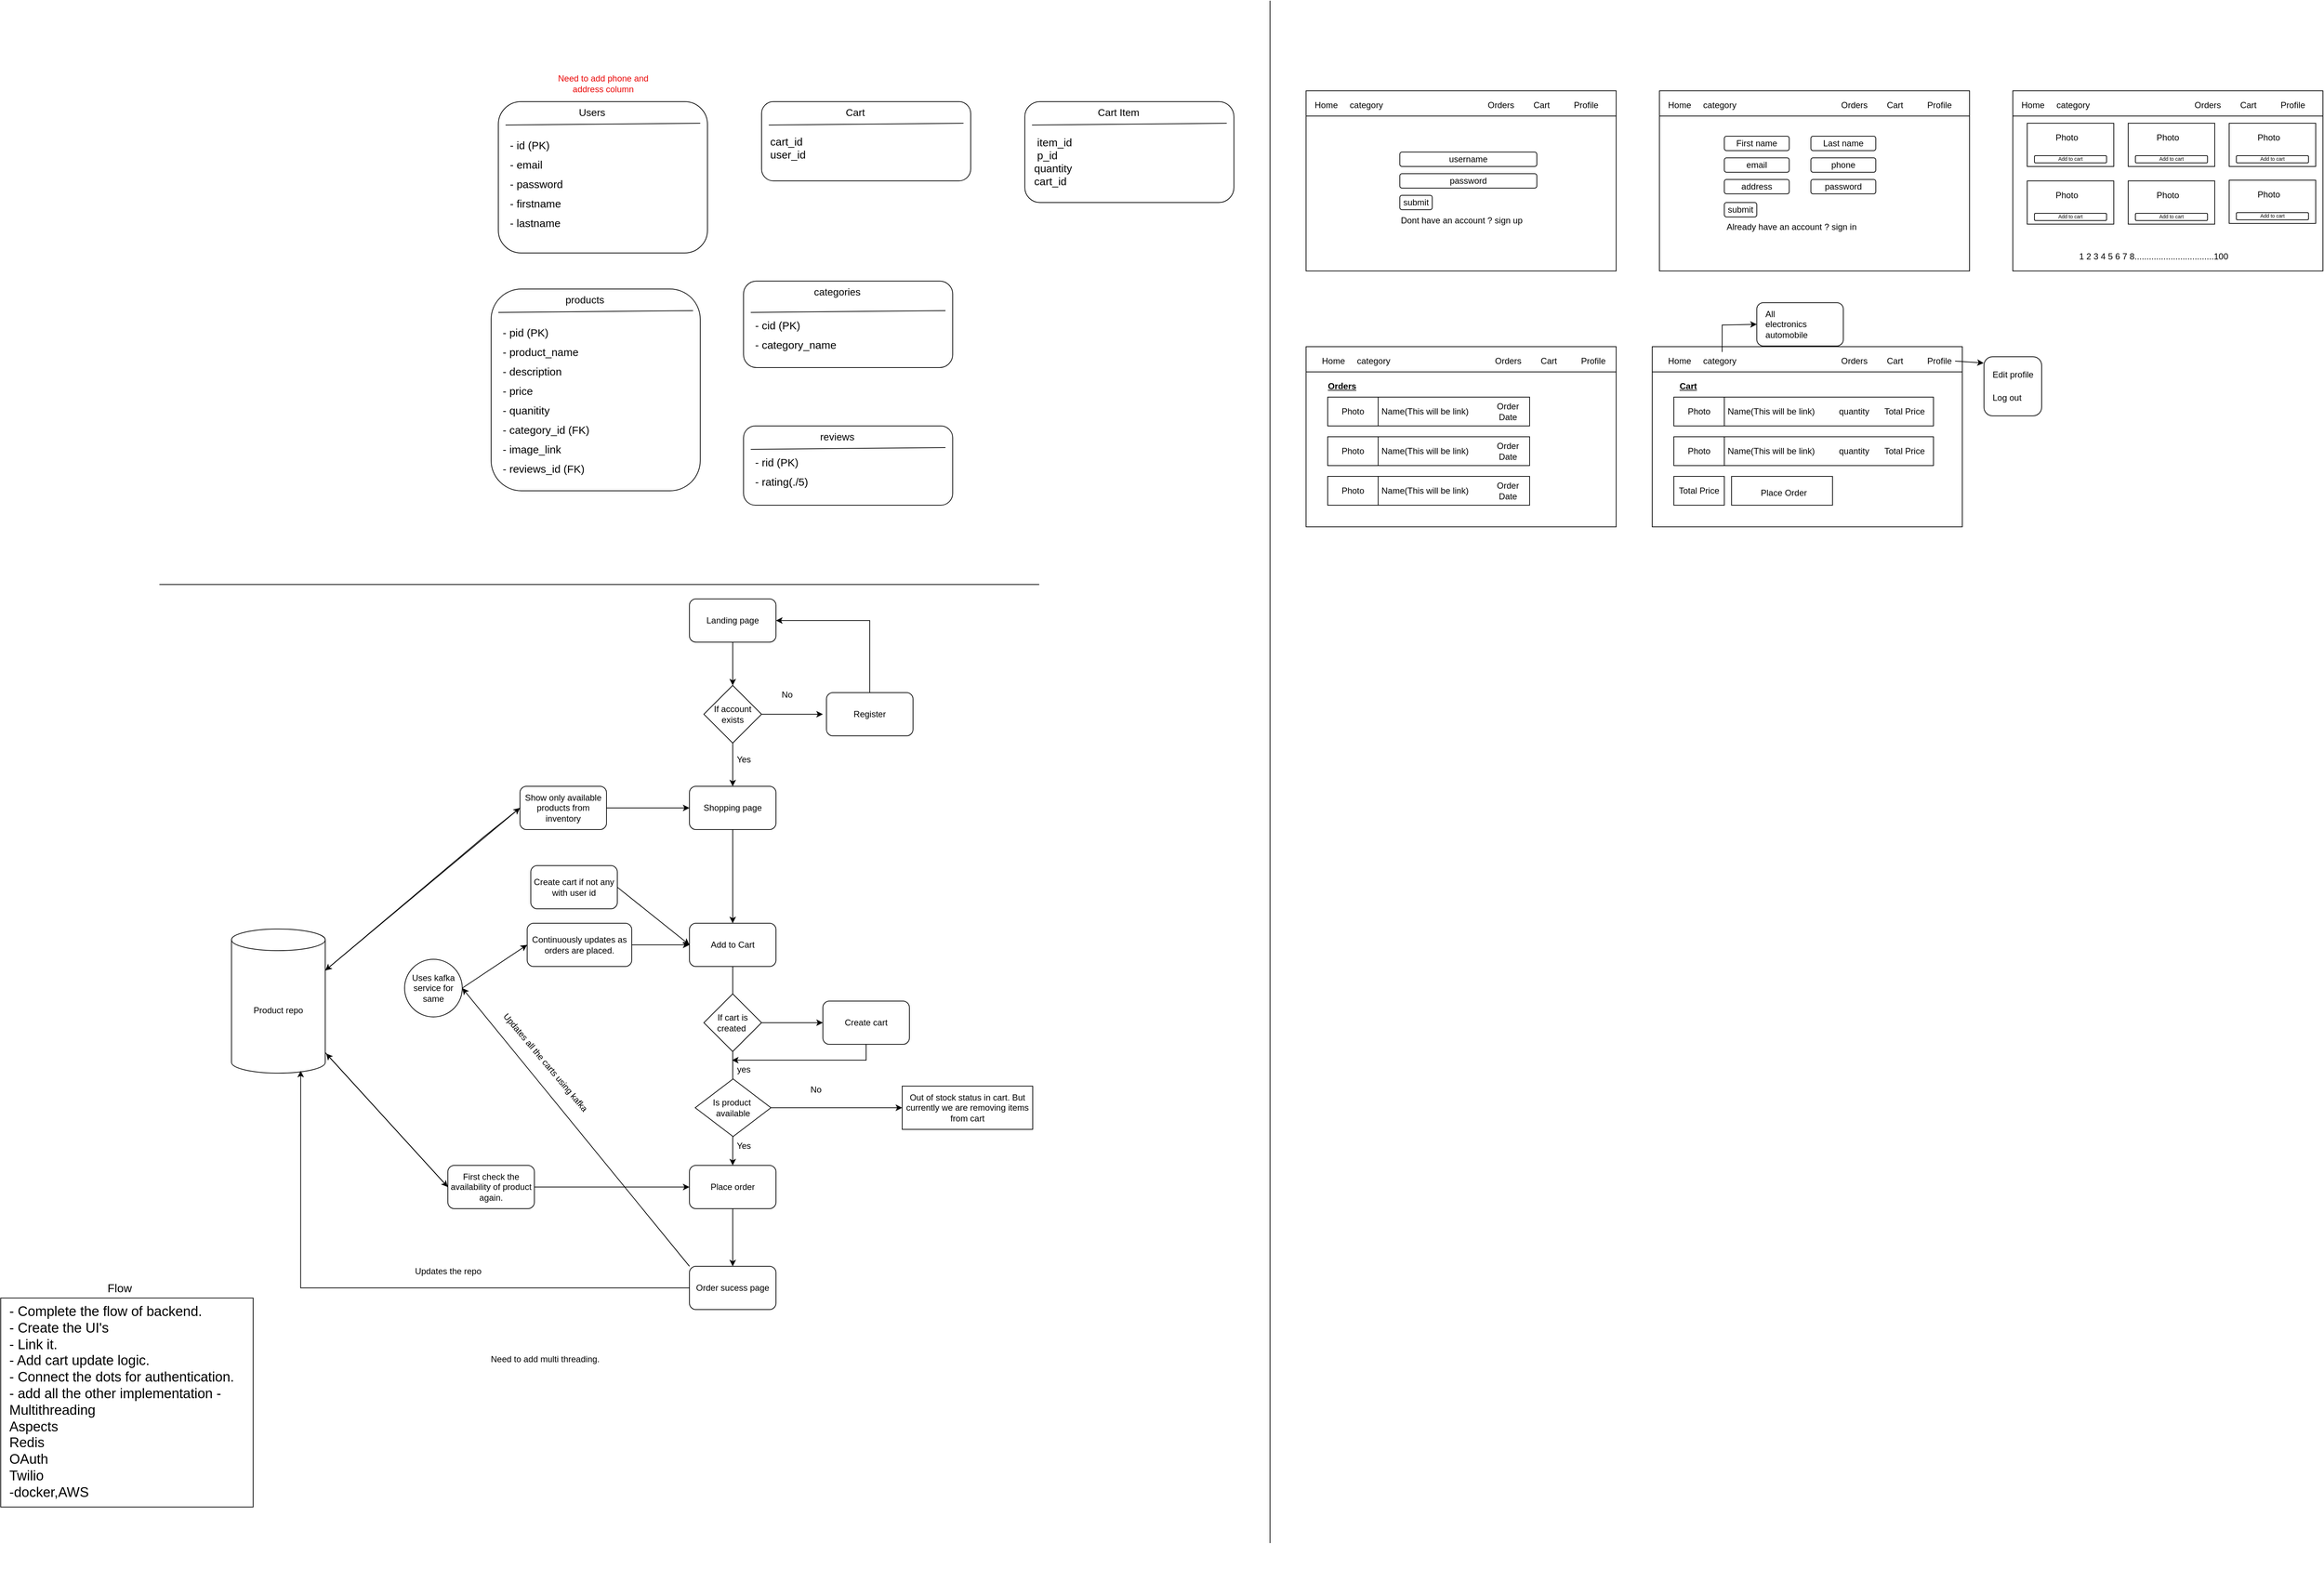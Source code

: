 <mxfile version="26.0.10">
  <diagram id="R2lEEEUBdFMjLlhIrx00" name="Page-1">
    <mxGraphModel dx="1720" dy="1569" grid="1" gridSize="10" guides="1" tooltips="1" connect="1" arrows="1" fold="1" page="1" pageScale="1" pageWidth="850" pageHeight="1100" math="0" shadow="0" extFonts="Permanent Marker^https://fonts.googleapis.com/css?family=Permanent+Marker">
      <root>
        <mxCell id="0" />
        <mxCell id="1" parent="0" />
        <mxCell id="Hhkj1B76zscjs5o19Imk-51" style="rounded=0;orthogonalLoop=1;jettySize=auto;html=1;entryX=0;entryY=0.5;entryDx=0;entryDy=0;" parent="1" source="Hhkj1B76zscjs5o19Imk-47" target="Hhkj1B76zscjs5o19Imk-33" edge="1">
          <mxGeometry relative="1" as="geometry" />
        </mxCell>
        <mxCell id="h9q3AgZwyJtaYguIqjgv-1" value="" style="rounded=1;whiteSpace=wrap;html=1;" parent="1" vertex="1">
          <mxGeometry x="100" y="50" width="290" height="210" as="geometry" />
        </mxCell>
        <mxCell id="tPa4tZG1Yfg7XiJ2Nb75-1" value="Users" style="text;html=1;align=center;verticalAlign=middle;whiteSpace=wrap;rounded=0;fontSize=14;" parent="1" vertex="1">
          <mxGeometry x="200" y="50" width="60" height="30" as="geometry" />
        </mxCell>
        <mxCell id="tPa4tZG1Yfg7XiJ2Nb75-2" value="" style="endArrow=none;html=1;rounded=0;entryX=1;entryY=0.25;entryDx=0;entryDy=0;" parent="1" edge="1">
          <mxGeometry width="50" height="50" relative="1" as="geometry">
            <mxPoint x="110" y="82.5" as="sourcePoint" />
            <mxPoint x="380" y="80" as="targetPoint" />
          </mxGeometry>
        </mxCell>
        <mxCell id="tPa4tZG1Yfg7XiJ2Nb75-3" value="&lt;font style=&quot;font-size: 15px; line-height: 180%;&quot;&gt;&lt;span style=&quot;background-color: transparent; color: light-dark(rgb(0, 0, 0), rgb(255, 255, 255));&quot;&gt;&amp;nbsp;- id (PK)&lt;/span&gt;&lt;br&gt;&lt;span style=&quot;background-color: transparent; color: light-dark(rgb(0, 0, 0), rgb(255, 255, 255));&quot;&gt;&amp;nbsp;- email&lt;/span&gt;&lt;br&gt;&lt;span style=&quot;background-color: transparent; color: light-dark(rgb(0, 0, 0), rgb(255, 255, 255));&quot;&gt;&amp;nbsp;- password&lt;/span&gt;&lt;br&gt;&lt;span style=&quot;background-color: transparent; color: light-dark(rgb(0, 0, 0), rgb(255, 255, 255));&quot;&gt;&amp;nbsp;- firstname&lt;/span&gt;&lt;br&gt;&lt;span style=&quot;background-color: transparent; color: light-dark(rgb(0, 0, 0), rgb(255, 255, 255));&quot;&gt;&amp;nbsp;- lastname&lt;/span&gt;&lt;br&gt;&lt;span style=&quot;background-color: transparent; color: light-dark(rgb(0, 0, 0), rgb(255, 255, 255));&quot;&gt;&amp;nbsp;&lt;/span&gt;&lt;/font&gt;" style="text;html=1;align=left;verticalAlign=top;whiteSpace=wrap;rounded=0;" parent="1" vertex="1">
          <mxGeometry x="110" y="90" width="230" height="160" as="geometry" />
        </mxCell>
        <mxCell id="tPa4tZG1Yfg7XiJ2Nb75-4" value="" style="rounded=1;whiteSpace=wrap;html=1;" parent="1" vertex="1">
          <mxGeometry x="90" y="310" width="290" height="280" as="geometry" />
        </mxCell>
        <mxCell id="tPa4tZG1Yfg7XiJ2Nb75-5" value="products" style="text;html=1;align=center;verticalAlign=middle;whiteSpace=wrap;rounded=0;fontSize=14;" parent="1" vertex="1">
          <mxGeometry x="190" y="310" width="60" height="30" as="geometry" />
        </mxCell>
        <mxCell id="tPa4tZG1Yfg7XiJ2Nb75-6" value="" style="endArrow=none;html=1;rounded=0;entryX=1;entryY=0.25;entryDx=0;entryDy=0;" parent="1" edge="1">
          <mxGeometry width="50" height="50" relative="1" as="geometry">
            <mxPoint x="100" y="342.5" as="sourcePoint" />
            <mxPoint x="370" y="340" as="targetPoint" />
          </mxGeometry>
        </mxCell>
        <mxCell id="tPa4tZG1Yfg7XiJ2Nb75-7" value="&lt;font style=&quot;font-size: 15px; line-height: 180%;&quot;&gt;&lt;span style=&quot;background-color: transparent; color: light-dark(rgb(0, 0, 0), rgb(255, 255, 255));&quot;&gt;&amp;nbsp;- pid (PK)&lt;/span&gt;&lt;br&gt;&lt;span style=&quot;background-color: transparent; color: light-dark(rgb(0, 0, 0), rgb(255, 255, 255));&quot;&gt;&amp;nbsp;- product_name&lt;/span&gt;&lt;br&gt;&lt;span style=&quot;background-color: transparent; color: light-dark(rgb(0, 0, 0), rgb(255, 255, 255));&quot;&gt;&amp;nbsp;- description&lt;/span&gt;&lt;br&gt;&lt;span style=&quot;background-color: transparent; color: light-dark(rgb(0, 0, 0), rgb(255, 255, 255));&quot;&gt;&amp;nbsp;- price&lt;/span&gt;&lt;br&gt;&lt;span style=&quot;background-color: transparent; color: light-dark(rgb(0, 0, 0), rgb(255, 255, 255));&quot;&gt;&amp;nbsp;- quanitity&lt;/span&gt;&lt;/font&gt;&lt;div&gt;&lt;font style=&quot;font-size: 15px; line-height: 180%;&quot;&gt;&lt;span style=&quot;color: light-dark(rgb(0, 0, 0), rgb(255, 255, 255)); background-color: transparent;&quot;&gt;&amp;nbsp;- category_id (FK)&lt;/span&gt;&lt;br&gt;&lt;span style=&quot;color: light-dark(rgb(0, 0, 0), rgb(255, 255, 255)); background-color: transparent;&quot;&gt;&amp;nbsp;- image_link&lt;/span&gt;&lt;br&gt;&lt;span style=&quot;color: light-dark(rgb(0, 0, 0), rgb(255, 255, 255)); background-color: transparent;&quot;&gt;&amp;nbsp;- reviews_id (FK)&lt;/span&gt;&lt;br&gt;&lt;span style=&quot;background-color: transparent; color: light-dark(rgb(0, 0, 0), rgb(255, 255, 255));&quot;&gt;&amp;nbsp;&lt;/span&gt;&lt;/font&gt;&lt;/div&gt;" style="text;html=1;align=left;verticalAlign=top;whiteSpace=wrap;rounded=0;" parent="1" vertex="1">
          <mxGeometry x="100" y="350" width="230" height="230" as="geometry" />
        </mxCell>
        <mxCell id="tPa4tZG1Yfg7XiJ2Nb75-8" value="" style="rounded=1;whiteSpace=wrap;html=1;" parent="1" vertex="1">
          <mxGeometry x="440" y="299" width="290" height="120" as="geometry" />
        </mxCell>
        <mxCell id="tPa4tZG1Yfg7XiJ2Nb75-9" value="categories" style="text;html=1;align=center;verticalAlign=middle;whiteSpace=wrap;rounded=0;fontSize=14;" parent="1" vertex="1">
          <mxGeometry x="540" y="299" width="60" height="30" as="geometry" />
        </mxCell>
        <mxCell id="tPa4tZG1Yfg7XiJ2Nb75-10" value="" style="endArrow=none;html=1;rounded=0;entryX=1;entryY=0.25;entryDx=0;entryDy=0;" parent="1" edge="1">
          <mxGeometry width="50" height="50" relative="1" as="geometry">
            <mxPoint x="450" y="342.5" as="sourcePoint" />
            <mxPoint x="720" y="340" as="targetPoint" />
          </mxGeometry>
        </mxCell>
        <mxCell id="tPa4tZG1Yfg7XiJ2Nb75-11" value="&lt;font style=&quot;font-size: 15px; line-height: 180%;&quot;&gt;&lt;span style=&quot;background-color: transparent; color: light-dark(rgb(0, 0, 0), rgb(255, 255, 255));&quot;&gt;&amp;nbsp;- cid (PK)&lt;/span&gt;&lt;br&gt;&lt;span style=&quot;background-color: transparent; color: light-dark(rgb(0, 0, 0), rgb(255, 255, 255));&quot;&gt;&amp;nbsp;- category_name&lt;/span&gt;&lt;br&gt;&lt;span style=&quot;background-color: transparent; color: light-dark(rgb(0, 0, 0), rgb(255, 255, 255));&quot;&gt;&amp;nbsp;&lt;/span&gt;&lt;/font&gt;" style="text;html=1;align=left;verticalAlign=top;whiteSpace=wrap;rounded=0;" parent="1" vertex="1">
          <mxGeometry x="450" y="340" width="230" height="80" as="geometry" />
        </mxCell>
        <mxCell id="tPa4tZG1Yfg7XiJ2Nb75-13" value="" style="rounded=1;whiteSpace=wrap;html=1;" parent="1" vertex="1">
          <mxGeometry x="440" y="500" width="290" height="110" as="geometry" />
        </mxCell>
        <mxCell id="tPa4tZG1Yfg7XiJ2Nb75-14" value="reviews" style="text;html=1;align=center;verticalAlign=middle;whiteSpace=wrap;rounded=0;fontSize=14;" parent="1" vertex="1">
          <mxGeometry x="540" y="500" width="60" height="30" as="geometry" />
        </mxCell>
        <mxCell id="tPa4tZG1Yfg7XiJ2Nb75-15" value="" style="endArrow=none;html=1;rounded=0;entryX=1;entryY=0.25;entryDx=0;entryDy=0;" parent="1" edge="1">
          <mxGeometry width="50" height="50" relative="1" as="geometry">
            <mxPoint x="450" y="532.5" as="sourcePoint" />
            <mxPoint x="720" y="530" as="targetPoint" />
          </mxGeometry>
        </mxCell>
        <mxCell id="tPa4tZG1Yfg7XiJ2Nb75-16" value="&lt;font style=&quot;font-size: 15px; line-height: 180%;&quot;&gt;&lt;span style=&quot;background-color: transparent; color: light-dark(rgb(0, 0, 0), rgb(255, 255, 255));&quot;&gt;&amp;nbsp;- rid (PK)&lt;/span&gt;&lt;br&gt;&lt;span style=&quot;background-color: transparent; color: light-dark(rgb(0, 0, 0), rgb(255, 255, 255));&quot;&gt;&amp;nbsp;- rating(./5)&lt;/span&gt;&lt;br&gt;&lt;/font&gt;&lt;div&gt;&lt;font style=&quot;font-size: 15px; line-height: 180%;&quot;&gt;&lt;span style=&quot;background-color: transparent; color: light-dark(rgb(0, 0, 0), rgb(255, 255, 255));&quot;&gt;&amp;nbsp;&lt;/span&gt;&lt;/font&gt;&lt;/div&gt;" style="text;html=1;align=left;verticalAlign=top;whiteSpace=wrap;rounded=0;" parent="1" vertex="1">
          <mxGeometry x="450" y="530" width="230" height="60" as="geometry" />
        </mxCell>
        <mxCell id="Hhkj1B76zscjs5o19Imk-2" value="" style="endArrow=none;html=1;rounded=0;" parent="1" edge="1">
          <mxGeometry width="50" height="50" relative="1" as="geometry">
            <mxPoint x="-370" y="720" as="sourcePoint" />
            <mxPoint x="850" y="720" as="targetPoint" />
          </mxGeometry>
        </mxCell>
        <mxCell id="Hhkj1B76zscjs5o19Imk-3" value="" style="rounded=1;whiteSpace=wrap;html=1;" parent="1" vertex="1">
          <mxGeometry x="465" y="50" width="290" height="110" as="geometry" />
        </mxCell>
        <mxCell id="Hhkj1B76zscjs5o19Imk-4" value="Cart" style="text;html=1;align=center;verticalAlign=middle;whiteSpace=wrap;rounded=0;fontSize=14;" parent="1" vertex="1">
          <mxGeometry x="565" y="50" width="60" height="30" as="geometry" />
        </mxCell>
        <mxCell id="Hhkj1B76zscjs5o19Imk-5" value="" style="endArrow=none;html=1;rounded=0;entryX=1;entryY=0.25;entryDx=0;entryDy=0;" parent="1" edge="1">
          <mxGeometry width="50" height="50" relative="1" as="geometry">
            <mxPoint x="475" y="82.5" as="sourcePoint" />
            <mxPoint x="745" y="80" as="targetPoint" />
          </mxGeometry>
        </mxCell>
        <mxCell id="Hhkj1B76zscjs5o19Imk-6" value="&lt;span style=&quot;font-size: 15px;&quot;&gt;cart_id&lt;/span&gt;&lt;div&gt;&lt;span style=&quot;font-size: 15px;&quot;&gt;user_id&lt;/span&gt;&lt;/div&gt;" style="text;html=1;align=left;verticalAlign=top;whiteSpace=wrap;rounded=0;" parent="1" vertex="1">
          <mxGeometry x="475" y="90" width="230" height="60" as="geometry" />
        </mxCell>
        <mxCell id="Hhkj1B76zscjs5o19Imk-8" style="edgeStyle=orthogonalEdgeStyle;rounded=0;orthogonalLoop=1;jettySize=auto;html=1;" parent="1" source="Hhkj1B76zscjs5o19Imk-7" edge="1">
          <mxGeometry relative="1" as="geometry">
            <mxPoint x="425.0" y="860" as="targetPoint" />
          </mxGeometry>
        </mxCell>
        <mxCell id="Hhkj1B76zscjs5o19Imk-7" value="Landing page" style="rounded=1;whiteSpace=wrap;html=1;" parent="1" vertex="1">
          <mxGeometry x="365" y="740" width="120" height="60" as="geometry" />
        </mxCell>
        <mxCell id="Hhkj1B76zscjs5o19Imk-15" style="edgeStyle=orthogonalEdgeStyle;rounded=0;orthogonalLoop=1;jettySize=auto;html=1;" parent="1" source="Hhkj1B76zscjs5o19Imk-10" edge="1">
          <mxGeometry relative="1" as="geometry">
            <mxPoint x="550" y="900" as="targetPoint" />
          </mxGeometry>
        </mxCell>
        <mxCell id="Hhkj1B76zscjs5o19Imk-17" style="edgeStyle=orthogonalEdgeStyle;rounded=0;orthogonalLoop=1;jettySize=auto;html=1;" parent="1" source="Hhkj1B76zscjs5o19Imk-10" target="Hhkj1B76zscjs5o19Imk-18" edge="1">
          <mxGeometry relative="1" as="geometry">
            <mxPoint x="425" y="1030" as="targetPoint" />
          </mxGeometry>
        </mxCell>
        <mxCell id="Hhkj1B76zscjs5o19Imk-10" value="If account exists" style="rhombus;whiteSpace=wrap;html=1;" parent="1" vertex="1">
          <mxGeometry x="385" y="860" width="80" height="80" as="geometry" />
        </mxCell>
        <mxCell id="Hhkj1B76zscjs5o19Imk-14" style="edgeStyle=orthogonalEdgeStyle;rounded=0;orthogonalLoop=1;jettySize=auto;html=1;entryX=1;entryY=0.5;entryDx=0;entryDy=0;" parent="1" source="Hhkj1B76zscjs5o19Imk-13" target="Hhkj1B76zscjs5o19Imk-7" edge="1">
          <mxGeometry relative="1" as="geometry">
            <Array as="points">
              <mxPoint x="615" y="770" />
            </Array>
          </mxGeometry>
        </mxCell>
        <mxCell id="Hhkj1B76zscjs5o19Imk-13" value="Register" style="rounded=1;whiteSpace=wrap;html=1;" parent="1" vertex="1">
          <mxGeometry x="555" y="870" width="120" height="60" as="geometry" />
        </mxCell>
        <mxCell id="Hhkj1B76zscjs5o19Imk-16" value="No" style="text;html=1;align=center;verticalAlign=middle;resizable=0;points=[];autosize=1;strokeColor=none;fillColor=none;" parent="1" vertex="1">
          <mxGeometry x="480" y="858" width="40" height="30" as="geometry" />
        </mxCell>
        <mxCell id="Hhkj1B76zscjs5o19Imk-22" style="edgeStyle=orthogonalEdgeStyle;rounded=0;orthogonalLoop=1;jettySize=auto;html=1;" parent="1" source="Hhkj1B76zscjs5o19Imk-18" target="Hhkj1B76zscjs5o19Imk-23" edge="1">
          <mxGeometry relative="1" as="geometry">
            <mxPoint x="425" y="1120" as="targetPoint" />
          </mxGeometry>
        </mxCell>
        <mxCell id="Hhkj1B76zscjs5o19Imk-18" value="Shopping page" style="rounded=1;whiteSpace=wrap;html=1;" parent="1" vertex="1">
          <mxGeometry x="365" y="1000" width="120" height="60" as="geometry" />
        </mxCell>
        <mxCell id="Hhkj1B76zscjs5o19Imk-19" value="Yes" style="text;html=1;align=center;verticalAlign=middle;resizable=0;points=[];autosize=1;strokeColor=none;fillColor=none;" parent="1" vertex="1">
          <mxGeometry x="420" y="948" width="40" height="30" as="geometry" />
        </mxCell>
        <mxCell id="Hhkj1B76zscjs5o19Imk-21" style="edgeStyle=orthogonalEdgeStyle;rounded=0;orthogonalLoop=1;jettySize=auto;html=1;entryX=0;entryY=0.5;entryDx=0;entryDy=0;" parent="1" source="Hhkj1B76zscjs5o19Imk-20" target="Hhkj1B76zscjs5o19Imk-18" edge="1">
          <mxGeometry relative="1" as="geometry" />
        </mxCell>
        <mxCell id="Hhkj1B76zscjs5o19Imk-20" value="Show only available products from inventory" style="rounded=1;whiteSpace=wrap;html=1;" parent="1" vertex="1">
          <mxGeometry x="130" y="1000" width="120" height="60" as="geometry" />
        </mxCell>
        <mxCell id="Hhkj1B76zscjs5o19Imk-32" value="" style="edgeStyle=orthogonalEdgeStyle;rounded=0;orthogonalLoop=1;jettySize=auto;html=1;" parent="1" source="Hhkj1B76zscjs5o19Imk-23" target="Hhkj1B76zscjs5o19Imk-31" edge="1">
          <mxGeometry relative="1" as="geometry" />
        </mxCell>
        <mxCell id="Hhkj1B76zscjs5o19Imk-23" value="Add to Cart" style="rounded=1;whiteSpace=wrap;html=1;" parent="1" vertex="1">
          <mxGeometry x="365" y="1190" width="120" height="60" as="geometry" />
        </mxCell>
        <mxCell id="Hhkj1B76zscjs5o19Imk-25" style="rounded=0;orthogonalLoop=1;jettySize=auto;html=1;entryX=0;entryY=0.5;entryDx=0;entryDy=0;exitX=1;exitY=0.5;exitDx=0;exitDy=0;" parent="1" source="Hhkj1B76zscjs5o19Imk-24" target="Hhkj1B76zscjs5o19Imk-23" edge="1">
          <mxGeometry relative="1" as="geometry">
            <mxPoint x="360" y="1140" as="targetPoint" />
          </mxGeometry>
        </mxCell>
        <mxCell id="Hhkj1B76zscjs5o19Imk-24" value="Create cart if not any with user id" style="rounded=1;whiteSpace=wrap;html=1;" parent="1" vertex="1">
          <mxGeometry x="145" y="1110" width="120" height="60" as="geometry" />
        </mxCell>
        <mxCell id="Hhkj1B76zscjs5o19Imk-28" value="" style="edgeStyle=orthogonalEdgeStyle;rounded=0;orthogonalLoop=1;jettySize=auto;html=1;" parent="1" source="Hhkj1B76zscjs5o19Imk-27" target="Hhkj1B76zscjs5o19Imk-23" edge="1">
          <mxGeometry relative="1" as="geometry" />
        </mxCell>
        <mxCell id="Hhkj1B76zscjs5o19Imk-27" value="Continuously updates as orders are placed." style="rounded=1;whiteSpace=wrap;html=1;" parent="1" vertex="1">
          <mxGeometry x="140" y="1190" width="145" height="60" as="geometry" />
        </mxCell>
        <mxCell id="Hhkj1B76zscjs5o19Imk-30" style="rounded=0;orthogonalLoop=1;jettySize=auto;html=1;entryX=0;entryY=0.5;entryDx=0;entryDy=0;exitX=1;exitY=0.5;exitDx=0;exitDy=0;" parent="1" source="Hhkj1B76zscjs5o19Imk-29" target="Hhkj1B76zscjs5o19Imk-27" edge="1">
          <mxGeometry relative="1" as="geometry" />
        </mxCell>
        <mxCell id="Hhkj1B76zscjs5o19Imk-29" value="Uses kafka service for same" style="ellipse;whiteSpace=wrap;html=1;aspect=fixed;" parent="1" vertex="1">
          <mxGeometry x="-30" y="1240" width="80" height="80" as="geometry" />
        </mxCell>
        <mxCell id="Hhkj1B76zscjs5o19Imk-35" style="rounded=0;orthogonalLoop=1;jettySize=auto;html=1;entryX=1;entryY=0.5;entryDx=0;entryDy=0;exitX=0;exitY=0;exitDx=0;exitDy=0;jumpStyle=arc;" parent="1" source="Hhkj1B76zscjs5o19Imk-45" target="Hhkj1B76zscjs5o19Imk-29" edge="1">
          <mxGeometry relative="1" as="geometry" />
        </mxCell>
        <mxCell id="Hhkj1B76zscjs5o19Imk-46" value="" style="edgeStyle=orthogonalEdgeStyle;rounded=0;orthogonalLoop=1;jettySize=auto;html=1;" parent="1" source="Hhkj1B76zscjs5o19Imk-31" target="Hhkj1B76zscjs5o19Imk-45" edge="1">
          <mxGeometry relative="1" as="geometry" />
        </mxCell>
        <mxCell id="Hhkj1B76zscjs5o19Imk-31" value="Place order" style="whiteSpace=wrap;html=1;rounded=1;" parent="1" vertex="1">
          <mxGeometry x="365" y="1526" width="120" height="60" as="geometry" />
        </mxCell>
        <mxCell id="Hhkj1B76zscjs5o19Imk-34" style="edgeStyle=orthogonalEdgeStyle;rounded=0;orthogonalLoop=1;jettySize=auto;html=1;entryX=0;entryY=0.5;entryDx=0;entryDy=0;" parent="1" source="Hhkj1B76zscjs5o19Imk-33" target="Hhkj1B76zscjs5o19Imk-31" edge="1">
          <mxGeometry relative="1" as="geometry">
            <Array as="points">
              <mxPoint x="200" y="1556" />
              <mxPoint x="200" y="1556" />
            </Array>
          </mxGeometry>
        </mxCell>
        <mxCell id="Hhkj1B76zscjs5o19Imk-33" value="First check the availability of product again." style="rounded=1;whiteSpace=wrap;html=1;" parent="1" vertex="1">
          <mxGeometry x="30" y="1526" width="120" height="60" as="geometry" />
        </mxCell>
        <mxCell id="Hhkj1B76zscjs5o19Imk-36" value="Updates all the carts using kafka" style="text;html=1;align=center;verticalAlign=middle;resizable=0;points=[];autosize=1;strokeColor=none;fillColor=none;rotation=50;" parent="1" vertex="1">
          <mxGeometry x="65" y="1368" width="200" height="30" as="geometry" />
        </mxCell>
        <mxCell id="Hhkj1B76zscjs5o19Imk-42" style="edgeStyle=orthogonalEdgeStyle;rounded=0;orthogonalLoop=1;jettySize=auto;html=1;entryX=0;entryY=0.5;entryDx=0;entryDy=0;" parent="1" source="Hhkj1B76zscjs5o19Imk-40" target="Hhkj1B76zscjs5o19Imk-44" edge="1">
          <mxGeometry relative="1" as="geometry">
            <mxPoint x="630.0" y="1438" as="targetPoint" />
          </mxGeometry>
        </mxCell>
        <mxCell id="Hhkj1B76zscjs5o19Imk-40" value="Is product&amp;nbsp; available" style="rhombus;whiteSpace=wrap;html=1;" parent="1" vertex="1">
          <mxGeometry x="373" y="1406" width="105" height="80" as="geometry" />
        </mxCell>
        <mxCell id="Hhkj1B76zscjs5o19Imk-41" value="Yes" style="text;html=1;align=center;verticalAlign=middle;resizable=0;points=[];autosize=1;strokeColor=none;fillColor=none;" parent="1" vertex="1">
          <mxGeometry x="420" y="1484" width="40" height="30" as="geometry" />
        </mxCell>
        <mxCell id="Hhkj1B76zscjs5o19Imk-43" value="No" style="text;html=1;align=center;verticalAlign=middle;resizable=0;points=[];autosize=1;strokeColor=none;fillColor=none;" parent="1" vertex="1">
          <mxGeometry x="520" y="1406" width="40" height="30" as="geometry" />
        </mxCell>
        <mxCell id="Hhkj1B76zscjs5o19Imk-44" value="Out of stock status in cart. But currently we are removing items from cart" style="rounded=0;whiteSpace=wrap;html=1;" parent="1" vertex="1">
          <mxGeometry x="660" y="1416" width="181" height="60" as="geometry" />
        </mxCell>
        <mxCell id="Hhkj1B76zscjs5o19Imk-45" value="Order sucess page" style="whiteSpace=wrap;html=1;rounded=1;" parent="1" vertex="1">
          <mxGeometry x="365" y="1666" width="120" height="60" as="geometry" />
        </mxCell>
        <mxCell id="Hhkj1B76zscjs5o19Imk-50" style="rounded=0;orthogonalLoop=1;jettySize=auto;html=1;exitX=1;exitY=0;exitDx=0;exitDy=57.5;exitPerimeter=0;" parent="1" source="Hhkj1B76zscjs5o19Imk-47" edge="1">
          <mxGeometry relative="1" as="geometry">
            <mxPoint x="130" y="1030" as="targetPoint" />
            <mxPoint x="-140" y="1260" as="sourcePoint" />
          </mxGeometry>
        </mxCell>
        <mxCell id="Hhkj1B76zscjs5o19Imk-47" value="Product repo" style="shape=cylinder3;whiteSpace=wrap;html=1;boundedLbl=1;backgroundOutline=1;size=15;" parent="1" vertex="1">
          <mxGeometry x="-270" y="1198" width="130" height="200" as="geometry" />
        </mxCell>
        <mxCell id="Hhkj1B76zscjs5o19Imk-49" style="rounded=0;orthogonalLoop=1;jettySize=auto;html=1;entryX=1;entryY=0;entryDx=0;entryDy=57.5;entryPerimeter=0;exitX=0;exitY=0.5;exitDx=0;exitDy=0;" parent="1" source="Hhkj1B76zscjs5o19Imk-20" target="Hhkj1B76zscjs5o19Imk-47" edge="1">
          <mxGeometry relative="1" as="geometry">
            <Array as="points">
              <mxPoint x="80" y="1070" />
            </Array>
          </mxGeometry>
        </mxCell>
        <mxCell id="Hhkj1B76zscjs5o19Imk-52" style="rounded=0;orthogonalLoop=1;jettySize=auto;html=1;entryX=1.009;entryY=0.864;entryDx=0;entryDy=0;entryPerimeter=0;exitX=0;exitY=0.5;exitDx=0;exitDy=0;" parent="1" source="Hhkj1B76zscjs5o19Imk-33" target="Hhkj1B76zscjs5o19Imk-47" edge="1">
          <mxGeometry relative="1" as="geometry" />
        </mxCell>
        <mxCell id="Hhkj1B76zscjs5o19Imk-53" style="edgeStyle=orthogonalEdgeStyle;rounded=0;orthogonalLoop=1;jettySize=auto;html=1;entryX=0.738;entryY=0.984;entryDx=0;entryDy=0;entryPerimeter=0;" parent="1" source="Hhkj1B76zscjs5o19Imk-45" target="Hhkj1B76zscjs5o19Imk-47" edge="1">
          <mxGeometry relative="1" as="geometry" />
        </mxCell>
        <mxCell id="Hhkj1B76zscjs5o19Imk-54" value="Updates the repo" style="text;html=1;align=center;verticalAlign=middle;resizable=0;points=[];autosize=1;strokeColor=none;fillColor=none;" parent="1" vertex="1">
          <mxGeometry x="-30" y="1658" width="120" height="30" as="geometry" />
        </mxCell>
        <mxCell id="Hhkj1B76zscjs5o19Imk-58" value="Create cart" style="rounded=1;whiteSpace=wrap;html=1;" parent="1" vertex="1">
          <mxGeometry x="550" y="1298" width="120" height="60" as="geometry" />
        </mxCell>
        <mxCell id="Hhkj1B76zscjs5o19Imk-62" style="edgeStyle=orthogonalEdgeStyle;rounded=0;orthogonalLoop=1;jettySize=auto;html=1;" parent="1" source="Hhkj1B76zscjs5o19Imk-60" edge="1">
          <mxGeometry relative="1" as="geometry">
            <mxPoint x="550" y="1328.0" as="targetPoint" />
          </mxGeometry>
        </mxCell>
        <mxCell id="Hhkj1B76zscjs5o19Imk-60" value="If cart is created&amp;nbsp;" style="rhombus;whiteSpace=wrap;html=1;" parent="1" vertex="1">
          <mxGeometry x="385" y="1288" width="80" height="80" as="geometry" />
        </mxCell>
        <mxCell id="Hhkj1B76zscjs5o19Imk-61" value="yes" style="text;html=1;align=center;verticalAlign=middle;resizable=0;points=[];autosize=1;strokeColor=none;fillColor=none;" parent="1" vertex="1">
          <mxGeometry x="420" y="1378" width="40" height="30" as="geometry" />
        </mxCell>
        <mxCell id="Hhkj1B76zscjs5o19Imk-63" style="edgeStyle=orthogonalEdgeStyle;rounded=0;orthogonalLoop=1;jettySize=auto;html=1;" parent="1" source="Hhkj1B76zscjs5o19Imk-58" edge="1">
          <mxGeometry relative="1" as="geometry">
            <mxPoint x="424" y="1380" as="targetPoint" />
            <Array as="points">
              <mxPoint x="610" y="1380" />
              <mxPoint x="424" y="1380" />
            </Array>
          </mxGeometry>
        </mxCell>
        <mxCell id="Hhkj1B76zscjs5o19Imk-66" value="" style="rounded=1;whiteSpace=wrap;html=1;" parent="1" vertex="1">
          <mxGeometry x="830" y="50" width="290" height="140" as="geometry" />
        </mxCell>
        <mxCell id="Hhkj1B76zscjs5o19Imk-67" value="Cart Item" style="text;html=1;align=center;verticalAlign=middle;whiteSpace=wrap;rounded=0;fontSize=14;" parent="1" vertex="1">
          <mxGeometry x="930" y="50" width="60" height="30" as="geometry" />
        </mxCell>
        <mxCell id="Hhkj1B76zscjs5o19Imk-68" value="" style="endArrow=none;html=1;rounded=0;entryX=1;entryY=0.25;entryDx=0;entryDy=0;" parent="1" edge="1">
          <mxGeometry width="50" height="50" relative="1" as="geometry">
            <mxPoint x="840" y="82.5" as="sourcePoint" />
            <mxPoint x="1110" y="80" as="targetPoint" />
          </mxGeometry>
        </mxCell>
        <mxCell id="Hhkj1B76zscjs5o19Imk-69" value="&lt;span style=&quot;font-size: 15px;&quot;&gt;&amp;nbsp;item_id&lt;/span&gt;&lt;div&gt;&lt;span style=&quot;font-size: 15px;&quot;&gt;&amp;nbsp;p_id&lt;/span&gt;&lt;/div&gt;&lt;div&gt;&lt;span style=&quot;font-size: 15px;&quot;&gt;quantity&amp;nbsp;&lt;/span&gt;&lt;/div&gt;&lt;div&gt;&lt;span style=&quot;font-size: 15px;&quot;&gt;cart_id&amp;nbsp;&lt;/span&gt;&lt;/div&gt;" style="text;html=1;align=left;verticalAlign=top;whiteSpace=wrap;rounded=0;" parent="1" vertex="1">
          <mxGeometry x="841" y="91" width="230" height="110" as="geometry" />
        </mxCell>
        <mxCell id="d7HqHlKADAFXeFlPw3fl-1" value="Need to add multi threading." style="text;html=1;align=center;verticalAlign=middle;whiteSpace=wrap;rounded=0;" vertex="1" parent="1">
          <mxGeometry x="55" y="1780" width="220" height="30" as="geometry" />
        </mxCell>
        <mxCell id="d7HqHlKADAFXeFlPw3fl-2" value="" style="rounded=0;whiteSpace=wrap;html=1;" vertex="1" parent="1">
          <mxGeometry x="-590" y="1710" width="350" height="290" as="geometry" />
        </mxCell>
        <mxCell id="d7HqHlKADAFXeFlPw3fl-3" value="&lt;font style=&quot;font-size: 19px;&quot;&gt;- Complete the flow of backend.&amp;nbsp;&lt;/font&gt;&lt;div&gt;&lt;font style=&quot;font-size: 19px;&quot;&gt;- Create the UI&#39;s&lt;/font&gt;&lt;/div&gt;&lt;div&gt;&lt;font style=&quot;font-size: 19px;&quot;&gt;- Link it.&lt;/font&gt;&lt;/div&gt;&lt;div&gt;&lt;font style=&quot;font-size: 19px;&quot;&gt;- Add cart update logic.&lt;/font&gt;&lt;/div&gt;&lt;div&gt;&lt;font style=&quot;font-size: 19px;&quot;&gt;- Connect the dots for authentication.&lt;/font&gt;&lt;/div&gt;&lt;div&gt;&lt;font style=&quot;font-size: 19px;&quot;&gt;- add all the other implementation -&lt;br&gt;Multithreading&lt;/font&gt;&lt;/div&gt;&lt;div&gt;&lt;font style=&quot;font-size: 19px;&quot;&gt;Aspects&amp;nbsp;&lt;/font&gt;&lt;/div&gt;&lt;div&gt;&lt;font style=&quot;font-size: 19px;&quot;&gt;Redis&lt;/font&gt;&lt;/div&gt;&lt;div&gt;&lt;font style=&quot;font-size: 19px;&quot;&gt;OAuth&lt;/font&gt;&lt;/div&gt;&lt;div&gt;&lt;span style=&quot;font-size: 19px;&quot;&gt;Twilio&lt;/span&gt;&lt;/div&gt;&lt;div&gt;&lt;font style=&quot;font-size: 19px;&quot;&gt;-docker,AWS&lt;/font&gt;&lt;/div&gt;&lt;div&gt;&lt;br&gt;&lt;/div&gt;" style="text;html=1;align=left;verticalAlign=top;whiteSpace=wrap;rounded=0;" vertex="1" parent="1">
          <mxGeometry x="-580" y="1711" width="330" height="374" as="geometry" />
        </mxCell>
        <mxCell id="d7HqHlKADAFXeFlPw3fl-4" value="&lt;font style=&quot;font-size: 16px;&quot;&gt;Flow&lt;/font&gt;" style="text;html=1;align=center;verticalAlign=middle;whiteSpace=wrap;rounded=0;" vertex="1" parent="1">
          <mxGeometry x="-455" y="1681" width="60" height="30" as="geometry" />
        </mxCell>
        <mxCell id="d7HqHlKADAFXeFlPw3fl-5" value="" style="endArrow=none;html=1;rounded=0;" edge="1" parent="1">
          <mxGeometry width="50" height="50" relative="1" as="geometry">
            <mxPoint x="1170" y="2050" as="sourcePoint" />
            <mxPoint x="1170" y="-90" as="targetPoint" />
          </mxGeometry>
        </mxCell>
        <mxCell id="d7HqHlKADAFXeFlPw3fl-7" value="" style="rounded=0;whiteSpace=wrap;html=1;" vertex="1" parent="1">
          <mxGeometry x="1220" y="35" width="430" height="250" as="geometry" />
        </mxCell>
        <mxCell id="d7HqHlKADAFXeFlPw3fl-8" value="username" style="rounded=1;whiteSpace=wrap;html=1;" vertex="1" parent="1">
          <mxGeometry x="1350" y="120" width="190" height="20" as="geometry" />
        </mxCell>
        <mxCell id="d7HqHlKADAFXeFlPw3fl-9" value="password" style="rounded=1;whiteSpace=wrap;html=1;" vertex="1" parent="1">
          <mxGeometry x="1350" y="150" width="190" height="20" as="geometry" />
        </mxCell>
        <mxCell id="d7HqHlKADAFXeFlPw3fl-10" value="submit" style="rounded=1;whiteSpace=wrap;html=1;" vertex="1" parent="1">
          <mxGeometry x="1350" y="180" width="45" height="20" as="geometry" />
        </mxCell>
        <mxCell id="d7HqHlKADAFXeFlPw3fl-11" value="Dont have an account ? sign up&amp;nbsp;" style="text;html=1;align=center;verticalAlign=middle;whiteSpace=wrap;rounded=0;" vertex="1" parent="1">
          <mxGeometry x="1350" y="210" width="175" height="9" as="geometry" />
        </mxCell>
        <mxCell id="d7HqHlKADAFXeFlPw3fl-13" value="" style="rounded=0;whiteSpace=wrap;html=1;" vertex="1" parent="1">
          <mxGeometry x="1220" y="35" width="430" height="35" as="geometry" />
        </mxCell>
        <mxCell id="d7HqHlKADAFXeFlPw3fl-14" value="Home&amp;nbsp; &amp;nbsp; &amp;nbsp;category&amp;nbsp; &amp;nbsp; &amp;nbsp;&amp;nbsp;" style="text;html=1;align=left;verticalAlign=middle;whiteSpace=wrap;rounded=0;" vertex="1" parent="1">
          <mxGeometry x="1230" y="40" width="160" height="30" as="geometry" />
        </mxCell>
        <mxCell id="d7HqHlKADAFXeFlPw3fl-17" value="" style="rounded=0;whiteSpace=wrap;html=1;" vertex="1" parent="1">
          <mxGeometry x="1710" y="35" width="430" height="250" as="geometry" />
        </mxCell>
        <mxCell id="d7HqHlKADAFXeFlPw3fl-15" value="Orders&amp;nbsp; &amp;nbsp; &amp;nbsp; &amp;nbsp; Cart&amp;nbsp; &amp;nbsp; &amp;nbsp; &amp;nbsp; &amp;nbsp; Profile" style="text;html=1;align=left;verticalAlign=middle;whiteSpace=wrap;rounded=0;" vertex="1" parent="1">
          <mxGeometry x="1470" y="40" width="180" height="30" as="geometry" />
        </mxCell>
        <mxCell id="d7HqHlKADAFXeFlPw3fl-18" value="First name" style="rounded=1;whiteSpace=wrap;html=1;" vertex="1" parent="1">
          <mxGeometry x="1800" y="98" width="90" height="20" as="geometry" />
        </mxCell>
        <mxCell id="d7HqHlKADAFXeFlPw3fl-19" value="email" style="rounded=1;whiteSpace=wrap;html=1;" vertex="1" parent="1">
          <mxGeometry x="1800" y="128" width="90" height="20" as="geometry" />
        </mxCell>
        <mxCell id="d7HqHlKADAFXeFlPw3fl-20" value="submit" style="rounded=1;whiteSpace=wrap;html=1;" vertex="1" parent="1">
          <mxGeometry x="1800" y="190" width="45" height="20" as="geometry" />
        </mxCell>
        <mxCell id="d7HqHlKADAFXeFlPw3fl-21" value="Already have an account ? sign in&amp;nbsp;" style="text;html=1;align=center;verticalAlign=middle;whiteSpace=wrap;rounded=0;" vertex="1" parent="1">
          <mxGeometry x="1780" y="219" width="230" height="9" as="geometry" />
        </mxCell>
        <mxCell id="d7HqHlKADAFXeFlPw3fl-22" value="" style="rounded=0;whiteSpace=wrap;html=1;" vertex="1" parent="1">
          <mxGeometry x="1710" y="35" width="430" height="35" as="geometry" />
        </mxCell>
        <mxCell id="d7HqHlKADAFXeFlPw3fl-23" value="Home&amp;nbsp; &amp;nbsp; &amp;nbsp;category&amp;nbsp; &amp;nbsp; &amp;nbsp;&amp;nbsp;" style="text;html=1;align=left;verticalAlign=middle;whiteSpace=wrap;rounded=0;" vertex="1" parent="1">
          <mxGeometry x="1720" y="40" width="160" height="30" as="geometry" />
        </mxCell>
        <mxCell id="d7HqHlKADAFXeFlPw3fl-24" value="Orders&amp;nbsp; &amp;nbsp; &amp;nbsp; &amp;nbsp; Cart&amp;nbsp; &amp;nbsp; &amp;nbsp; &amp;nbsp; &amp;nbsp; Profile" style="text;html=1;align=left;verticalAlign=middle;whiteSpace=wrap;rounded=0;" vertex="1" parent="1">
          <mxGeometry x="1960" y="40" width="180" height="30" as="geometry" />
        </mxCell>
        <mxCell id="d7HqHlKADAFXeFlPw3fl-25" value="address" style="rounded=1;whiteSpace=wrap;html=1;" vertex="1" parent="1">
          <mxGeometry x="1800" y="158" width="90" height="20" as="geometry" />
        </mxCell>
        <mxCell id="d7HqHlKADAFXeFlPw3fl-30" value="Last name" style="rounded=1;whiteSpace=wrap;html=1;" vertex="1" parent="1">
          <mxGeometry x="1920" y="98" width="90" height="20" as="geometry" />
        </mxCell>
        <mxCell id="d7HqHlKADAFXeFlPw3fl-31" value="phone" style="rounded=1;whiteSpace=wrap;html=1;" vertex="1" parent="1">
          <mxGeometry x="1920" y="128" width="90" height="20" as="geometry" />
        </mxCell>
        <mxCell id="d7HqHlKADAFXeFlPw3fl-32" value="password" style="rounded=1;whiteSpace=wrap;html=1;" vertex="1" parent="1">
          <mxGeometry x="1920" y="158" width="90" height="20" as="geometry" />
        </mxCell>
        <mxCell id="d7HqHlKADAFXeFlPw3fl-34" value="Need to add phone and address column" style="text;html=1;align=center;verticalAlign=middle;whiteSpace=wrap;rounded=0;fontColor=light-dark(#ea0606, #ededed);" vertex="1" parent="1">
          <mxGeometry x="162.5" y="10" width="165" height="30" as="geometry" />
        </mxCell>
        <mxCell id="d7HqHlKADAFXeFlPw3fl-36" value="" style="rounded=0;whiteSpace=wrap;html=1;" vertex="1" parent="1">
          <mxGeometry x="2200" y="35" width="430" height="250" as="geometry" />
        </mxCell>
        <mxCell id="d7HqHlKADAFXeFlPw3fl-41" value="" style="rounded=0;whiteSpace=wrap;html=1;" vertex="1" parent="1">
          <mxGeometry x="2200" y="35" width="430" height="35" as="geometry" />
        </mxCell>
        <mxCell id="d7HqHlKADAFXeFlPw3fl-42" value="Home&amp;nbsp; &amp;nbsp; &amp;nbsp;category&amp;nbsp; &amp;nbsp; &amp;nbsp;&amp;nbsp;" style="text;html=1;align=left;verticalAlign=middle;whiteSpace=wrap;rounded=0;" vertex="1" parent="1">
          <mxGeometry x="2210" y="40" width="160" height="30" as="geometry" />
        </mxCell>
        <mxCell id="d7HqHlKADAFXeFlPw3fl-43" value="Orders&amp;nbsp; &amp;nbsp; &amp;nbsp; &amp;nbsp; Cart&amp;nbsp; &amp;nbsp; &amp;nbsp; &amp;nbsp; &amp;nbsp; Profile" style="text;html=1;align=left;verticalAlign=middle;whiteSpace=wrap;rounded=0;" vertex="1" parent="1">
          <mxGeometry x="2450" y="40" width="180" height="30" as="geometry" />
        </mxCell>
        <mxCell id="d7HqHlKADAFXeFlPw3fl-48" value="" style="rounded=0;whiteSpace=wrap;html=1;" vertex="1" parent="1">
          <mxGeometry x="2220" y="80" width="120" height="60" as="geometry" />
        </mxCell>
        <mxCell id="d7HqHlKADAFXeFlPw3fl-49" value="Photo" style="text;html=1;align=center;verticalAlign=middle;whiteSpace=wrap;rounded=0;" vertex="1" parent="1">
          <mxGeometry x="2210" y="80" width="130" height="40" as="geometry" />
        </mxCell>
        <mxCell id="d7HqHlKADAFXeFlPw3fl-51" value="Add to cart" style="rounded=1;whiteSpace=wrap;html=1;fontSize=7;" vertex="1" parent="1">
          <mxGeometry x="2230" y="125" width="100" height="10" as="geometry" />
        </mxCell>
        <mxCell id="d7HqHlKADAFXeFlPw3fl-52" value="1 2 3 4 5 6 7 8.................................100" style="text;html=1;align=left;verticalAlign=middle;whiteSpace=wrap;rounded=0;" vertex="1" parent="1">
          <mxGeometry x="2290" y="250" width="240" height="30" as="geometry" />
        </mxCell>
        <mxCell id="d7HqHlKADAFXeFlPw3fl-55" value="" style="rounded=0;whiteSpace=wrap;html=1;" vertex="1" parent="1">
          <mxGeometry x="2360" y="80" width="120" height="60" as="geometry" />
        </mxCell>
        <mxCell id="d7HqHlKADAFXeFlPw3fl-56" value="Photo" style="text;html=1;align=center;verticalAlign=middle;whiteSpace=wrap;rounded=0;" vertex="1" parent="1">
          <mxGeometry x="2350" y="80" width="130" height="40" as="geometry" />
        </mxCell>
        <mxCell id="d7HqHlKADAFXeFlPw3fl-57" value="Add to cart" style="rounded=1;whiteSpace=wrap;html=1;fontSize=7;" vertex="1" parent="1">
          <mxGeometry x="2370" y="125" width="100" height="10" as="geometry" />
        </mxCell>
        <mxCell id="d7HqHlKADAFXeFlPw3fl-58" value="" style="rounded=0;whiteSpace=wrap;html=1;" vertex="1" parent="1">
          <mxGeometry x="2500" y="80" width="120" height="60" as="geometry" />
        </mxCell>
        <mxCell id="d7HqHlKADAFXeFlPw3fl-59" value="Photo" style="text;html=1;align=center;verticalAlign=middle;whiteSpace=wrap;rounded=0;" vertex="1" parent="1">
          <mxGeometry x="2490" y="80" width="130" height="40" as="geometry" />
        </mxCell>
        <mxCell id="d7HqHlKADAFXeFlPw3fl-60" value="Add to cart" style="rounded=1;whiteSpace=wrap;html=1;fontSize=7;" vertex="1" parent="1">
          <mxGeometry x="2510" y="125" width="100" height="10" as="geometry" />
        </mxCell>
        <mxCell id="d7HqHlKADAFXeFlPw3fl-61" value="" style="rounded=0;whiteSpace=wrap;html=1;" vertex="1" parent="1">
          <mxGeometry x="2220" y="160" width="120" height="60" as="geometry" />
        </mxCell>
        <mxCell id="d7HqHlKADAFXeFlPw3fl-62" value="Photo" style="text;html=1;align=center;verticalAlign=middle;whiteSpace=wrap;rounded=0;" vertex="1" parent="1">
          <mxGeometry x="2210" y="160" width="130" height="40" as="geometry" />
        </mxCell>
        <mxCell id="d7HqHlKADAFXeFlPw3fl-63" value="Add to cart" style="rounded=1;whiteSpace=wrap;html=1;fontSize=7;" vertex="1" parent="1">
          <mxGeometry x="2230" y="205" width="100" height="10" as="geometry" />
        </mxCell>
        <mxCell id="d7HqHlKADAFXeFlPw3fl-64" value="" style="rounded=0;whiteSpace=wrap;html=1;" vertex="1" parent="1">
          <mxGeometry x="2360" y="160" width="120" height="60" as="geometry" />
        </mxCell>
        <mxCell id="d7HqHlKADAFXeFlPw3fl-65" value="Photo" style="text;html=1;align=center;verticalAlign=middle;whiteSpace=wrap;rounded=0;" vertex="1" parent="1">
          <mxGeometry x="2350" y="160" width="130" height="40" as="geometry" />
        </mxCell>
        <mxCell id="d7HqHlKADAFXeFlPw3fl-66" value="Add to cart" style="rounded=1;whiteSpace=wrap;html=1;fontSize=7;" vertex="1" parent="1">
          <mxGeometry x="2370" y="205" width="100" height="10" as="geometry" />
        </mxCell>
        <mxCell id="d7HqHlKADAFXeFlPw3fl-67" value="" style="rounded=0;whiteSpace=wrap;html=1;" vertex="1" parent="1">
          <mxGeometry x="2500" y="159" width="120" height="60" as="geometry" />
        </mxCell>
        <mxCell id="d7HqHlKADAFXeFlPw3fl-68" value="Photo" style="text;html=1;align=center;verticalAlign=middle;whiteSpace=wrap;rounded=0;" vertex="1" parent="1">
          <mxGeometry x="2490" y="159" width="130" height="40" as="geometry" />
        </mxCell>
        <mxCell id="d7HqHlKADAFXeFlPw3fl-69" value="Add to cart" style="rounded=1;whiteSpace=wrap;html=1;fontSize=7;" vertex="1" parent="1">
          <mxGeometry x="2510" y="204" width="100" height="10" as="geometry" />
        </mxCell>
        <mxCell id="d7HqHlKADAFXeFlPw3fl-70" value="" style="rounded=0;whiteSpace=wrap;html=1;" vertex="1" parent="1">
          <mxGeometry x="1220" y="390" width="430" height="250" as="geometry" />
        </mxCell>
        <mxCell id="d7HqHlKADAFXeFlPw3fl-71" value="" style="rounded=0;whiteSpace=wrap;html=1;" vertex="1" parent="1">
          <mxGeometry x="1220" y="390" width="430" height="35" as="geometry" />
        </mxCell>
        <mxCell id="d7HqHlKADAFXeFlPw3fl-72" value="Home&amp;nbsp; &amp;nbsp; &amp;nbsp;category&amp;nbsp; &amp;nbsp; &amp;nbsp;&amp;nbsp;" style="text;html=1;align=left;verticalAlign=middle;whiteSpace=wrap;rounded=0;" vertex="1" parent="1">
          <mxGeometry x="1240" y="395" width="160" height="30" as="geometry" />
        </mxCell>
        <mxCell id="d7HqHlKADAFXeFlPw3fl-73" value="Orders&amp;nbsp; &amp;nbsp; &amp;nbsp; &amp;nbsp; Cart&amp;nbsp; &amp;nbsp; &amp;nbsp; &amp;nbsp; &amp;nbsp; Profile" style="text;html=1;align=left;verticalAlign=middle;whiteSpace=wrap;rounded=0;" vertex="1" parent="1">
          <mxGeometry x="1480" y="395" width="180" height="30" as="geometry" />
        </mxCell>
        <mxCell id="d7HqHlKADAFXeFlPw3fl-93" value="&lt;b&gt;&lt;u&gt;Orders&lt;/u&gt;&lt;/b&gt;" style="text;html=1;align=center;verticalAlign=middle;whiteSpace=wrap;rounded=0;" vertex="1" parent="1">
          <mxGeometry x="1240" y="430" width="60" height="30" as="geometry" />
        </mxCell>
        <mxCell id="d7HqHlKADAFXeFlPw3fl-94" value="" style="rounded=0;whiteSpace=wrap;html=1;" vertex="1" parent="1">
          <mxGeometry x="1250" y="460" width="280" height="40" as="geometry" />
        </mxCell>
        <mxCell id="d7HqHlKADAFXeFlPw3fl-96" value="" style="rounded=0;whiteSpace=wrap;html=1;" vertex="1" parent="1">
          <mxGeometry x="1250" y="460" width="70" height="40" as="geometry" />
        </mxCell>
        <mxCell id="d7HqHlKADAFXeFlPw3fl-95" value="Photo" style="text;html=1;align=center;verticalAlign=middle;whiteSpace=wrap;rounded=0;" vertex="1" parent="1">
          <mxGeometry x="1265" y="460" width="40" height="40" as="geometry" />
        </mxCell>
        <mxCell id="d7HqHlKADAFXeFlPw3fl-97" value="Name(This will be link)" style="text;html=1;align=center;verticalAlign=middle;whiteSpace=wrap;rounded=0;" vertex="1" parent="1">
          <mxGeometry x="1280" y="465" width="210" height="30" as="geometry" />
        </mxCell>
        <mxCell id="d7HqHlKADAFXeFlPw3fl-101" value="Order Date" style="text;html=1;align=center;verticalAlign=middle;whiteSpace=wrap;rounded=0;" vertex="1" parent="1">
          <mxGeometry x="1470" y="465" width="60" height="30" as="geometry" />
        </mxCell>
        <mxCell id="d7HqHlKADAFXeFlPw3fl-106" value="" style="rounded=0;whiteSpace=wrap;html=1;" vertex="1" parent="1">
          <mxGeometry x="1250" y="515" width="280" height="40" as="geometry" />
        </mxCell>
        <mxCell id="d7HqHlKADAFXeFlPw3fl-107" value="" style="rounded=0;whiteSpace=wrap;html=1;" vertex="1" parent="1">
          <mxGeometry x="1250" y="515" width="70" height="40" as="geometry" />
        </mxCell>
        <mxCell id="d7HqHlKADAFXeFlPw3fl-108" value="Photo" style="text;html=1;align=center;verticalAlign=middle;whiteSpace=wrap;rounded=0;" vertex="1" parent="1">
          <mxGeometry x="1265" y="515" width="40" height="40" as="geometry" />
        </mxCell>
        <mxCell id="d7HqHlKADAFXeFlPw3fl-109" value="Name(This will be link)" style="text;html=1;align=center;verticalAlign=middle;whiteSpace=wrap;rounded=0;" vertex="1" parent="1">
          <mxGeometry x="1280" y="520" width="210" height="30" as="geometry" />
        </mxCell>
        <mxCell id="d7HqHlKADAFXeFlPw3fl-110" value="Order Date" style="text;html=1;align=center;verticalAlign=middle;whiteSpace=wrap;rounded=0;" vertex="1" parent="1">
          <mxGeometry x="1470" y="520" width="60" height="30" as="geometry" />
        </mxCell>
        <mxCell id="d7HqHlKADAFXeFlPw3fl-111" value="" style="rounded=0;whiteSpace=wrap;html=1;" vertex="1" parent="1">
          <mxGeometry x="1250" y="570" width="280" height="40" as="geometry" />
        </mxCell>
        <mxCell id="d7HqHlKADAFXeFlPw3fl-112" value="" style="rounded=0;whiteSpace=wrap;html=1;" vertex="1" parent="1">
          <mxGeometry x="1250" y="570" width="70" height="40" as="geometry" />
        </mxCell>
        <mxCell id="d7HqHlKADAFXeFlPw3fl-113" value="Photo" style="text;html=1;align=center;verticalAlign=middle;whiteSpace=wrap;rounded=0;" vertex="1" parent="1">
          <mxGeometry x="1265" y="570" width="40" height="40" as="geometry" />
        </mxCell>
        <mxCell id="d7HqHlKADAFXeFlPw3fl-114" value="Name(This will be link)" style="text;html=1;align=center;verticalAlign=middle;whiteSpace=wrap;rounded=0;" vertex="1" parent="1">
          <mxGeometry x="1280" y="575" width="210" height="30" as="geometry" />
        </mxCell>
        <mxCell id="d7HqHlKADAFXeFlPw3fl-115" value="Order Date" style="text;html=1;align=center;verticalAlign=middle;whiteSpace=wrap;rounded=0;" vertex="1" parent="1">
          <mxGeometry x="1470" y="575" width="60" height="30" as="geometry" />
        </mxCell>
        <mxCell id="d7HqHlKADAFXeFlPw3fl-116" value="" style="rounded=0;whiteSpace=wrap;html=1;" vertex="1" parent="1">
          <mxGeometry x="1700" y="390" width="430" height="250" as="geometry" />
        </mxCell>
        <mxCell id="d7HqHlKADAFXeFlPw3fl-117" value="" style="rounded=0;whiteSpace=wrap;html=1;" vertex="1" parent="1">
          <mxGeometry x="1700" y="390" width="430" height="35" as="geometry" />
        </mxCell>
        <mxCell id="d7HqHlKADAFXeFlPw3fl-118" value="Home&amp;nbsp; &amp;nbsp; &amp;nbsp;category&amp;nbsp; &amp;nbsp; &amp;nbsp;&amp;nbsp;" style="text;html=1;align=left;verticalAlign=middle;whiteSpace=wrap;rounded=0;" vertex="1" parent="1">
          <mxGeometry x="1720" y="395" width="160" height="30" as="geometry" />
        </mxCell>
        <mxCell id="d7HqHlKADAFXeFlPw3fl-119" value="Orders&amp;nbsp; &amp;nbsp; &amp;nbsp; &amp;nbsp; Cart&amp;nbsp; &amp;nbsp; &amp;nbsp; &amp;nbsp; &amp;nbsp; Profile" style="text;html=1;align=left;verticalAlign=middle;whiteSpace=wrap;rounded=0;" vertex="1" parent="1">
          <mxGeometry x="1960" y="395" width="180" height="30" as="geometry" />
        </mxCell>
        <mxCell id="d7HqHlKADAFXeFlPw3fl-120" value="&lt;b&gt;&lt;u&gt;Cart&lt;/u&gt;&lt;/b&gt;" style="text;html=1;align=center;verticalAlign=middle;whiteSpace=wrap;rounded=0;" vertex="1" parent="1">
          <mxGeometry x="1720" y="430" width="60" height="30" as="geometry" />
        </mxCell>
        <mxCell id="d7HqHlKADAFXeFlPw3fl-121" value="" style="rounded=0;whiteSpace=wrap;html=1;" vertex="1" parent="1">
          <mxGeometry x="1730" y="460" width="360" height="40" as="geometry" />
        </mxCell>
        <mxCell id="d7HqHlKADAFXeFlPw3fl-122" value="" style="rounded=0;whiteSpace=wrap;html=1;" vertex="1" parent="1">
          <mxGeometry x="1730" y="460" width="70" height="40" as="geometry" />
        </mxCell>
        <mxCell id="d7HqHlKADAFXeFlPw3fl-123" value="Photo" style="text;html=1;align=center;verticalAlign=middle;whiteSpace=wrap;rounded=0;" vertex="1" parent="1">
          <mxGeometry x="1745" y="460" width="40" height="40" as="geometry" />
        </mxCell>
        <mxCell id="d7HqHlKADAFXeFlPw3fl-124" value="Name(This will be link)" style="text;html=1;align=center;verticalAlign=middle;whiteSpace=wrap;rounded=0;" vertex="1" parent="1">
          <mxGeometry x="1760" y="465" width="210" height="30" as="geometry" />
        </mxCell>
        <mxCell id="d7HqHlKADAFXeFlPw3fl-125" value="quantity" style="text;html=1;align=center;verticalAlign=middle;whiteSpace=wrap;rounded=0;" vertex="1" parent="1">
          <mxGeometry x="1950" y="465" width="60" height="30" as="geometry" />
        </mxCell>
        <mxCell id="d7HqHlKADAFXeFlPw3fl-126" value="" style="rounded=0;whiteSpace=wrap;html=1;" vertex="1" parent="1">
          <mxGeometry x="1730" y="515" width="360" height="40" as="geometry" />
        </mxCell>
        <mxCell id="d7HqHlKADAFXeFlPw3fl-127" value="" style="rounded=0;whiteSpace=wrap;html=1;" vertex="1" parent="1">
          <mxGeometry x="1730" y="515" width="70" height="40" as="geometry" />
        </mxCell>
        <mxCell id="d7HqHlKADAFXeFlPw3fl-128" value="Photo" style="text;html=1;align=center;verticalAlign=middle;whiteSpace=wrap;rounded=0;" vertex="1" parent="1">
          <mxGeometry x="1745" y="515" width="40" height="40" as="geometry" />
        </mxCell>
        <mxCell id="d7HqHlKADAFXeFlPw3fl-129" value="Name(This will be link)" style="text;html=1;align=center;verticalAlign=middle;whiteSpace=wrap;rounded=0;" vertex="1" parent="1">
          <mxGeometry x="1760" y="520" width="210" height="30" as="geometry" />
        </mxCell>
        <mxCell id="d7HqHlKADAFXeFlPw3fl-132" value="" style="rounded=0;whiteSpace=wrap;html=1;" vertex="1" parent="1">
          <mxGeometry x="1810" y="570" width="140" height="40" as="geometry" />
        </mxCell>
        <mxCell id="d7HqHlKADAFXeFlPw3fl-133" value="Place Order" style="text;html=1;align=center;verticalAlign=middle;whiteSpace=wrap;rounded=0;" vertex="1" parent="1">
          <mxGeometry x="1825" y="570" width="115" height="45" as="geometry" />
        </mxCell>
        <mxCell id="d7HqHlKADAFXeFlPw3fl-136" value="quantit&lt;span style=&quot;color: rgba(0, 0, 0, 0); font-family: monospace; font-size: 0px; text-align: start; text-wrap-mode: nowrap;&quot;&gt;%3CmxGraphModel%3E%3Croot%3E%3CmxCell%20id%3D%220%22%2F%3E%3CmxCell%20id%3D%221%22%20parent%3D%220%22%2F%3E%3CmxCell%20id%3D%222%22%20value%3D%22quantiy%22%20style%3D%22text%3Bhtml%3D1%3Balign%3Dcenter%3BverticalAlign%3Dmiddle%3BwhiteSpace%3Dwrap%3Brounded%3D0%3B%22%20vertex%3D%221%22%20parent%3D%221%22%3E%3CmxGeometry%20x%3D%223410%22%20y%3D%22110%22%20width%3D%2260%22%20height%3D%2230%22%20as%3D%22geometry%22%2F%3E%3C%2FmxCell%3E%3C%2Froot%3E%3C%2FmxGraphModel%3E&lt;/span&gt;y" style="text;html=1;align=center;verticalAlign=middle;whiteSpace=wrap;rounded=0;" vertex="1" parent="1">
          <mxGeometry x="1950" y="520" width="60" height="30" as="geometry" />
        </mxCell>
        <mxCell id="d7HqHlKADAFXeFlPw3fl-139" value="Total Price" style="text;html=1;align=center;verticalAlign=middle;whiteSpace=wrap;rounded=0;" vertex="1" parent="1">
          <mxGeometry x="2020" y="465" width="60" height="30" as="geometry" />
        </mxCell>
        <mxCell id="d7HqHlKADAFXeFlPw3fl-140" value="Total Price" style="text;html=1;align=center;verticalAlign=middle;whiteSpace=wrap;rounded=0;" vertex="1" parent="1">
          <mxGeometry x="2020" y="520" width="60" height="30" as="geometry" />
        </mxCell>
        <mxCell id="d7HqHlKADAFXeFlPw3fl-142" value="Total Price" style="rounded=0;whiteSpace=wrap;html=1;" vertex="1" parent="1">
          <mxGeometry x="1730" y="570" width="70" height="40" as="geometry" />
        </mxCell>
        <mxCell id="d7HqHlKADAFXeFlPw3fl-143" value="" style="rounded=1;whiteSpace=wrap;html=1;" vertex="1" parent="1">
          <mxGeometry x="2160" y="404" width="80" height="82" as="geometry" />
        </mxCell>
        <mxCell id="d7HqHlKADAFXeFlPw3fl-145" value="" style="endArrow=classic;html=1;rounded=0;entryX=-0.004;entryY=0.106;entryDx=0;entryDy=0;entryPerimeter=0;" edge="1" parent="1" target="d7HqHlKADAFXeFlPw3fl-143">
          <mxGeometry width="50" height="50" relative="1" as="geometry">
            <mxPoint x="2120" y="410" as="sourcePoint" />
            <mxPoint x="2170" y="360" as="targetPoint" />
          </mxGeometry>
        </mxCell>
        <mxCell id="d7HqHlKADAFXeFlPw3fl-155" value="Edit profile" style="text;html=1;align=left;verticalAlign=middle;whiteSpace=wrap;rounded=0;" vertex="1" parent="1">
          <mxGeometry x="2170" y="413" width="140" height="32" as="geometry" />
        </mxCell>
        <mxCell id="d7HqHlKADAFXeFlPw3fl-156" value="Log out" style="text;html=1;align=left;verticalAlign=middle;whiteSpace=wrap;rounded=0;" vertex="1" parent="1">
          <mxGeometry x="2170" y="445" width="140" height="32" as="geometry" />
        </mxCell>
        <mxCell id="d7HqHlKADAFXeFlPw3fl-157" value="" style="rounded=1;whiteSpace=wrap;html=1;" vertex="1" parent="1">
          <mxGeometry x="1845" y="329" width="120" height="60" as="geometry" />
        </mxCell>
        <mxCell id="d7HqHlKADAFXeFlPw3fl-159" value="" style="endArrow=classic;html=1;rounded=0;exitX=0.481;exitY=0.081;exitDx=0;exitDy=0;exitPerimeter=0;entryX=0;entryY=0.5;entryDx=0;entryDy=0;" edge="1" parent="1" source="d7HqHlKADAFXeFlPw3fl-118" target="d7HqHlKADAFXeFlPw3fl-157">
          <mxGeometry width="50" height="50" relative="1" as="geometry">
            <mxPoint x="1880" y="390" as="sourcePoint" />
            <mxPoint x="1930" y="340" as="targetPoint" />
            <Array as="points">
              <mxPoint x="1797" y="360" />
            </Array>
          </mxGeometry>
        </mxCell>
        <mxCell id="d7HqHlKADAFXeFlPw3fl-160" value="All&lt;div&gt;electronics&lt;/div&gt;&lt;div&gt;automobile&lt;/div&gt;" style="text;html=1;align=left;verticalAlign=middle;whiteSpace=wrap;rounded=0;" vertex="1" parent="1">
          <mxGeometry x="1855" y="333.5" width="95" height="51" as="geometry" />
        </mxCell>
      </root>
    </mxGraphModel>
  </diagram>
</mxfile>
